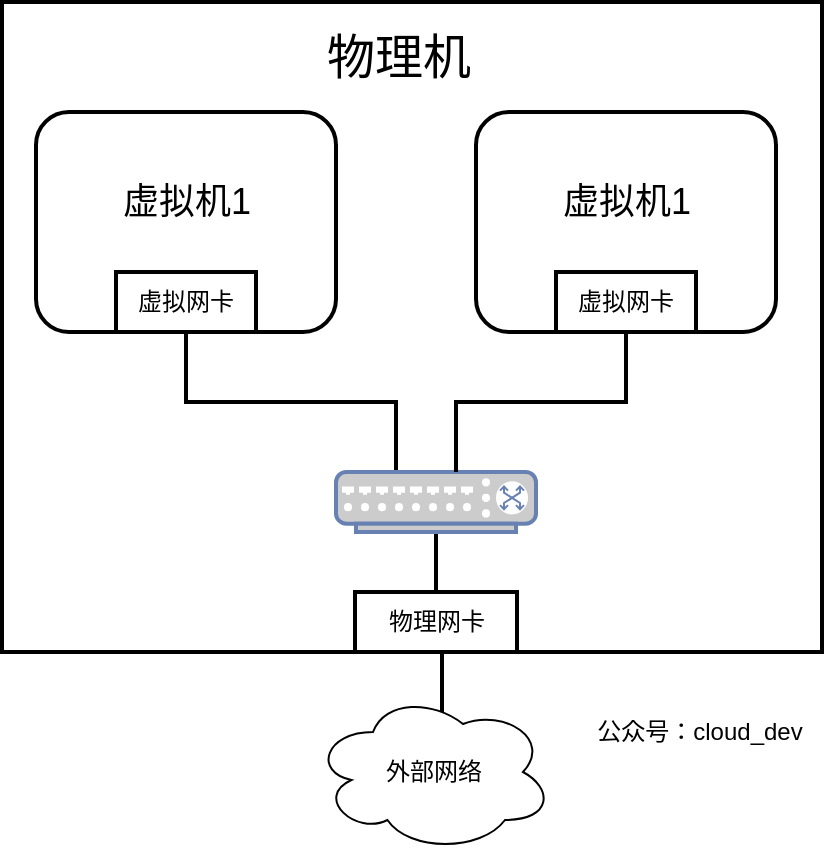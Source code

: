 <mxfile version="10.5.4" type="github"><diagram id="8bCDMuf32Qx7E4JXl-cL" name="Page-1"><mxGraphModel dx="1074" dy="535" grid="1" gridSize="10" guides="1" tooltips="1" connect="1" arrows="1" fold="1" page="1" pageScale="1" pageWidth="827" pageHeight="1169" math="0" shadow="0"><root><mxCell id="0"/><mxCell id="1" parent="0"/><mxCell id="pZ5T4244H2psUgwghlJ4-1" value="" style="rounded=0;whiteSpace=wrap;html=1;strokeWidth=2;" vertex="1" parent="1"><mxGeometry x="150" y="105" width="410" height="325" as="geometry"/></mxCell><mxCell id="pZ5T4244H2psUgwghlJ4-6" style="edgeStyle=orthogonalEdgeStyle;rounded=0;orthogonalLoop=1;jettySize=auto;html=1;exitX=0.5;exitY=1;exitDx=0;exitDy=0;strokeWidth=2;endArrow=none;endFill=0;" edge="1" parent="1" source="pZ5T4244H2psUgwghlJ4-3" target="pZ5T4244H2psUgwghlJ4-5"><mxGeometry relative="1" as="geometry"><Array as="points"><mxPoint x="242" y="305"/><mxPoint x="347" y="305"/></Array></mxGeometry></mxCell><mxCell id="pZ5T4244H2psUgwghlJ4-3" value="" style="rounded=1;whiteSpace=wrap;html=1;strokeWidth=2;" vertex="1" parent="1"><mxGeometry x="167" y="160" width="150" height="110" as="geometry"/></mxCell><mxCell id="pZ5T4244H2psUgwghlJ4-16" value="" style="edgeStyle=orthogonalEdgeStyle;rounded=0;orthogonalLoop=1;jettySize=auto;html=1;strokeWidth=2;entryX=0.5;entryY=0;entryDx=0;entryDy=0;endArrow=none;endFill=0;" edge="1" parent="1" source="pZ5T4244H2psUgwghlJ4-5" target="pZ5T4244H2psUgwghlJ4-14"><mxGeometry relative="1" as="geometry"><mxPoint x="367" y="450" as="targetPoint"/></mxGeometry></mxCell><mxCell id="pZ5T4244H2psUgwghlJ4-5" value="" style="fontColor=#0066CC;verticalAlign=top;verticalLabelPosition=bottom;labelPosition=center;align=center;html=1;outlineConnect=0;fillColor=#CCCCCC;strokeColor=#6881B3;gradientColor=none;gradientDirection=north;strokeWidth=2;shape=mxgraph.networks.switch;" vertex="1" parent="1"><mxGeometry x="317" y="340" width="100" height="30" as="geometry"/></mxCell><mxCell id="pZ5T4244H2psUgwghlJ4-7" value="虚拟网卡" style="rounded=0;whiteSpace=wrap;html=1;strokeWidth=2;" vertex="1" parent="1"><mxGeometry x="207" y="240" width="70" height="30" as="geometry"/></mxCell><mxCell id="pZ5T4244H2psUgwghlJ4-8" value="&lt;font style=&quot;font-size: 18px&quot;&gt;虚拟机1&lt;/font&gt;" style="text;html=1;strokeColor=none;fillColor=none;align=center;verticalAlign=middle;whiteSpace=wrap;rounded=0;" vertex="1" parent="1"><mxGeometry x="205.5" y="195" width="73" height="20" as="geometry"/></mxCell><mxCell id="pZ5T4244H2psUgwghlJ4-9" value="" style="rounded=1;whiteSpace=wrap;html=1;strokeWidth=2;" vertex="1" parent="1"><mxGeometry x="387" y="160" width="150" height="110" as="geometry"/></mxCell><mxCell id="pZ5T4244H2psUgwghlJ4-13" style="edgeStyle=orthogonalEdgeStyle;rounded=0;orthogonalLoop=1;jettySize=auto;html=1;exitX=0.5;exitY=1;exitDx=0;exitDy=0;strokeWidth=2;endArrow=none;endFill=0;" edge="1" parent="1" source="pZ5T4244H2psUgwghlJ4-10" target="pZ5T4244H2psUgwghlJ4-5"><mxGeometry relative="1" as="geometry"><Array as="points"><mxPoint x="462" y="305"/><mxPoint x="377" y="305"/></Array></mxGeometry></mxCell><mxCell id="pZ5T4244H2psUgwghlJ4-10" value="虚拟网卡" style="rounded=0;whiteSpace=wrap;html=1;strokeWidth=2;" vertex="1" parent="1"><mxGeometry x="427" y="240" width="70" height="30" as="geometry"/></mxCell><mxCell id="pZ5T4244H2psUgwghlJ4-11" value="&lt;font style=&quot;font-size: 18px&quot;&gt;虚拟机1&lt;/font&gt;" style="text;html=1;strokeColor=none;fillColor=none;align=center;verticalAlign=middle;whiteSpace=wrap;rounded=0;" vertex="1" parent="1"><mxGeometry x="425.5" y="195" width="73" height="20" as="geometry"/></mxCell><mxCell id="pZ5T4244H2psUgwghlJ4-12" value="&lt;font style=&quot;font-size: 24px&quot;&gt;物理机&lt;/font&gt;" style="text;html=1;strokeColor=none;fillColor=none;align=center;verticalAlign=middle;whiteSpace=wrap;rounded=0;" vertex="1" parent="1"><mxGeometry x="305.5" y="123" width="85" height="20" as="geometry"/></mxCell><mxCell id="pZ5T4244H2psUgwghlJ4-17" style="edgeStyle=orthogonalEdgeStyle;rounded=0;orthogonalLoop=1;jettySize=auto;html=1;exitX=0.5;exitY=1;exitDx=0;exitDy=0;endArrow=none;endFill=0;strokeWidth=2;" edge="1" parent="1" source="pZ5T4244H2psUgwghlJ4-14"><mxGeometry relative="1" as="geometry"><mxPoint x="370" y="460" as="targetPoint"/><Array as="points"/></mxGeometry></mxCell><mxCell id="pZ5T4244H2psUgwghlJ4-14" value="物理网卡" style="rounded=0;whiteSpace=wrap;html=1;strokeWidth=2;" vertex="1" parent="1"><mxGeometry x="326.5" y="400" width="81" height="30" as="geometry"/></mxCell><mxCell id="pZ5T4244H2psUgwghlJ4-18" value="外部网络" style="ellipse;shape=cloud;whiteSpace=wrap;html=1;" vertex="1" parent="1"><mxGeometry x="305.5" y="450" width="120" height="80" as="geometry"/></mxCell><mxCell id="pZ5T4244H2psUgwghlJ4-19" value="公众号：cloud_dev" style="text;html=1;strokeColor=none;fillColor=none;align=center;verticalAlign=middle;whiteSpace=wrap;rounded=0;" vertex="1" parent="1"><mxGeometry x="433.5" y="460" width="130" height="20" as="geometry"/></mxCell></root></mxGraphModel></diagram></mxfile>